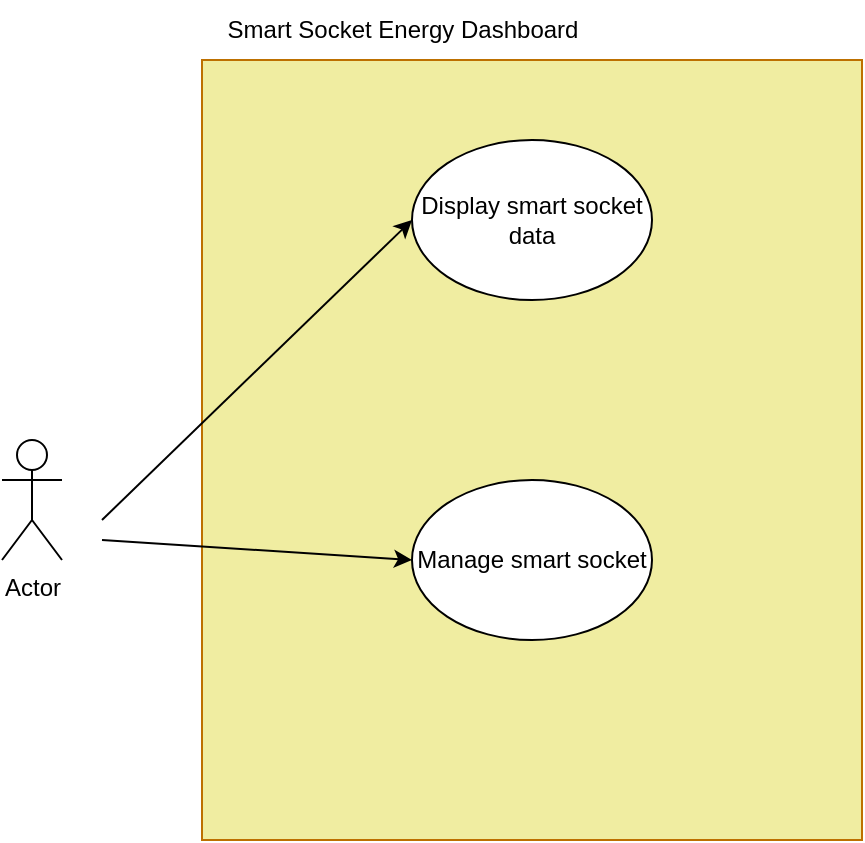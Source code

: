<mxfile version="23.1.5" type="device">
  <diagram name="Page-1" id="W2q6WpGCYp-KT2xOcNLl">
    <mxGraphModel dx="714" dy="843" grid="1" gridSize="10" guides="1" tooltips="1" connect="1" arrows="1" fold="1" page="1" pageScale="1" pageWidth="850" pageHeight="1100" math="0" shadow="0">
      <root>
        <mxCell id="0" />
        <mxCell id="1" parent="0" />
        <mxCell id="iF-fxGYr2On2vQUhdCNM-6" value="" style="rounded=0;whiteSpace=wrap;html=1;fillColor=#F0EDA1;fontColor=#000000;strokeColor=#BD7000;gradientColor=none;" vertex="1" parent="1">
          <mxGeometry x="230" y="60" width="330" height="390" as="geometry" />
        </mxCell>
        <mxCell id="iF-fxGYr2On2vQUhdCNM-1" value="Actor" style="shape=umlActor;verticalLabelPosition=bottom;verticalAlign=top;html=1;outlineConnect=0;" vertex="1" parent="1">
          <mxGeometry x="130" y="250" width="30" height="60" as="geometry" />
        </mxCell>
        <mxCell id="iF-fxGYr2On2vQUhdCNM-4" value="Display smart socket data" style="ellipse;whiteSpace=wrap;html=1;" vertex="1" parent="1">
          <mxGeometry x="335" y="100" width="120" height="80" as="geometry" />
        </mxCell>
        <mxCell id="iF-fxGYr2On2vQUhdCNM-5" value="Manage smart socket" style="ellipse;whiteSpace=wrap;html=1;" vertex="1" parent="1">
          <mxGeometry x="335" y="270" width="120" height="80" as="geometry" />
        </mxCell>
        <mxCell id="iF-fxGYr2On2vQUhdCNM-7" value="" style="endArrow=classic;html=1;rounded=0;entryX=0;entryY=0.5;entryDx=0;entryDy=0;strokeColor=#000000;" edge="1" parent="1" target="iF-fxGYr2On2vQUhdCNM-5">
          <mxGeometry width="50" height="50" relative="1" as="geometry">
            <mxPoint x="180" y="300" as="sourcePoint" />
            <mxPoint x="340" y="400" as="targetPoint" />
          </mxGeometry>
        </mxCell>
        <mxCell id="iF-fxGYr2On2vQUhdCNM-8" value="" style="endArrow=classic;html=1;rounded=0;entryX=0;entryY=0.5;entryDx=0;entryDy=0;strokeColor=#000000;" edge="1" parent="1" target="iF-fxGYr2On2vQUhdCNM-4">
          <mxGeometry width="50" height="50" relative="1" as="geometry">
            <mxPoint x="180" y="290" as="sourcePoint" />
            <mxPoint x="340" y="400" as="targetPoint" />
          </mxGeometry>
        </mxCell>
        <mxCell id="iF-fxGYr2On2vQUhdCNM-9" value="Smart Socket Energy Dashboard" style="text;html=1;align=center;verticalAlign=middle;resizable=0;points=[];autosize=1;strokeColor=none;fillColor=none;" vertex="1" parent="1">
          <mxGeometry x="230" y="30" width="200" height="30" as="geometry" />
        </mxCell>
      </root>
    </mxGraphModel>
  </diagram>
</mxfile>
